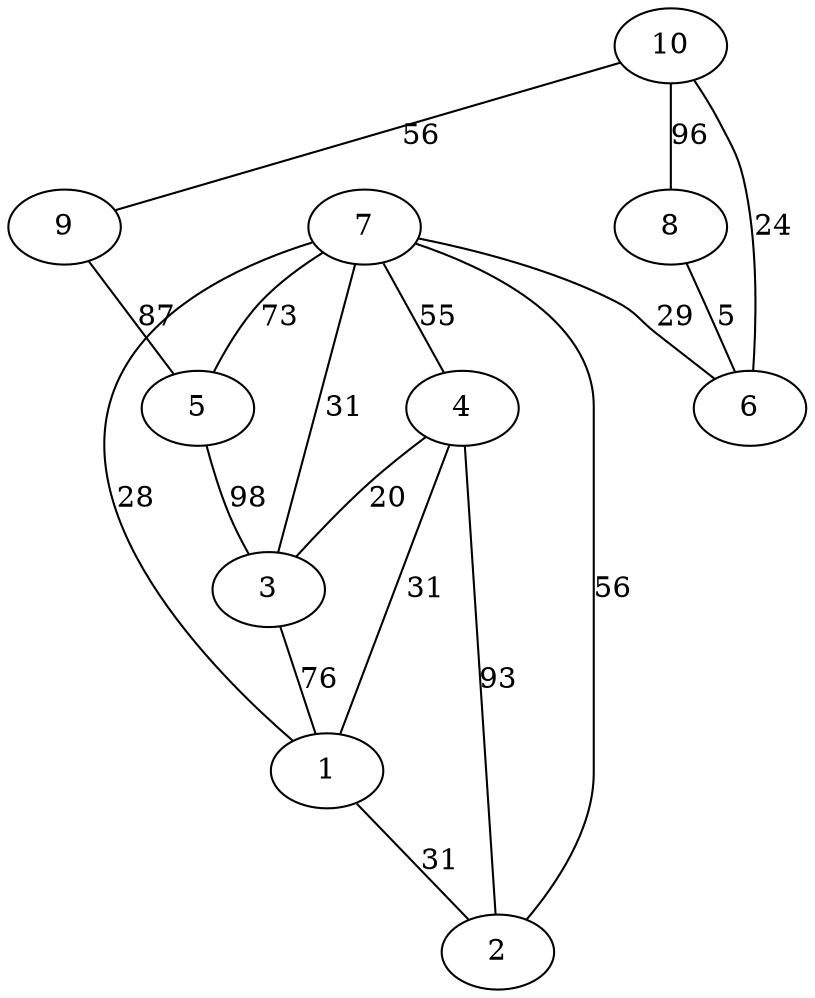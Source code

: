 graph x {
1 -- 2[label=31];
3 -- 1[label=76];
4 -- 1[label=31];
4 -- 2[label=93];
4 -- 3[label=20];
5 -- 3[label=98];
7 -- 1[label=28];
7 -- 2[label=56];
7 -- 3[label=31];
7 -- 4[label=55];
7 -- 5[label=73];
7 -- 6[label=29];
8 -- 6[label=5];
9 -- 5[label=87];
10 -- 6[label=24];
10 -- 8[label=96];
10 -- 9[label=56];
}